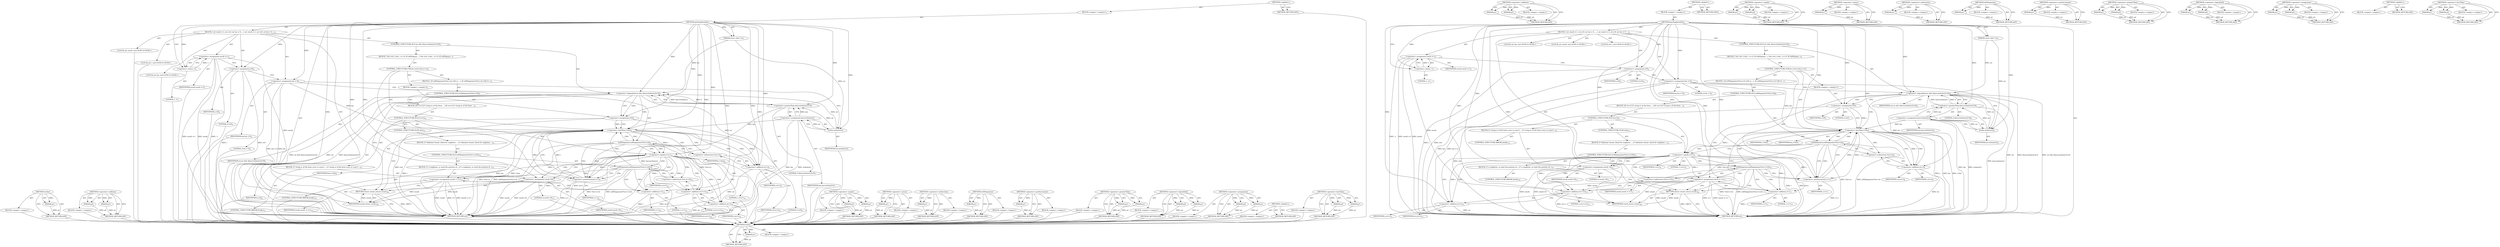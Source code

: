 digraph "&lt;operator&gt;.lessThan" {
vulnerable_118 [label=<(METHOD,strlen)>];
vulnerable_119 [label=<(PARAM,p1)>];
vulnerable_120 [label=<(BLOCK,&lt;empty&gt;,&lt;empty&gt;)>];
vulnerable_121 [label=<(METHOD_RETURN,ANY)>];
vulnerable_139 [label=<(METHOD,&lt;operator&gt;.addition)>];
vulnerable_140 [label=<(PARAM,p1)>];
vulnerable_141 [label=<(PARAM,p2)>];
vulnerable_142 [label=<(BLOCK,&lt;empty&gt;,&lt;empty&gt;)>];
vulnerable_143 [label=<(METHOD_RETURN,ANY)>];
vulnerable_6 [label=<(METHOD,&lt;global&gt;)<SUB>1</SUB>>];
vulnerable_7 [label=<(BLOCK,&lt;empty&gt;,&lt;empty&gt;)<SUB>1</SUB>>];
vulnerable_8 [label=<(METHOD,getSingletonPos)<SUB>1</SUB>>];
vulnerable_9 [label=<(PARAM,const char* str)<SUB>1</SUB>>];
vulnerable_10 [label=<(BLOCK,{
 	int result =-1;
 	int i=0;
 	int len = 0;
 ...,{
 	int result =-1;
 	int i=0;
 	int len = 0;
 ...)<SUB>2</SUB>>];
vulnerable_11 [label="<(LOCAL,int result: int)<SUB>3</SUB>>"];
vulnerable_12 [label=<(&lt;operator&gt;.assignment,result =-1)<SUB>3</SUB>>];
vulnerable_13 [label=<(IDENTIFIER,result,result =-1)<SUB>3</SUB>>];
vulnerable_14 [label=<(&lt;operator&gt;.minus,-1)<SUB>3</SUB>>];
vulnerable_15 [label=<(LITERAL,1,-1)<SUB>3</SUB>>];
vulnerable_16 [label="<(LOCAL,int i: int)<SUB>4</SUB>>"];
vulnerable_17 [label=<(&lt;operator&gt;.assignment,i=0)<SUB>4</SUB>>];
vulnerable_18 [label=<(IDENTIFIER,i,i=0)<SUB>4</SUB>>];
vulnerable_19 [label=<(LITERAL,0,i=0)<SUB>4</SUB>>];
vulnerable_20 [label="<(LOCAL,int len: int)<SUB>5</SUB>>"];
vulnerable_21 [label=<(&lt;operator&gt;.assignment,len = 0)<SUB>5</SUB>>];
vulnerable_22 [label=<(IDENTIFIER,len,len = 0)<SUB>5</SUB>>];
vulnerable_23 [label=<(LITERAL,0,len = 0)<SUB>5</SUB>>];
vulnerable_24 [label=<(CONTROL_STRUCTURE,IF,if (str &amp;&amp; ((len=strlen(str))&gt;0)))<SUB>6</SUB>>];
vulnerable_25 [label=<(&lt;operator&gt;.logicalAnd,str &amp;&amp; ((len=strlen(str))&gt;0))<SUB>6</SUB>>];
vulnerable_26 [label=<(IDENTIFIER,str,str &amp;&amp; ((len=strlen(str))&gt;0))<SUB>6</SUB>>];
vulnerable_27 [label=<(&lt;operator&gt;.greaterThan,(len=strlen(str))&gt;0)<SUB>6</SUB>>];
vulnerable_28 [label=<(&lt;operator&gt;.assignment,len=strlen(str))<SUB>6</SUB>>];
vulnerable_29 [label=<(IDENTIFIER,len,len=strlen(str))<SUB>6</SUB>>];
vulnerable_30 [label=<(strlen,strlen(str))<SUB>6</SUB>>];
vulnerable_31 [label=<(IDENTIFIER,str,strlen(str))<SUB>6</SUB>>];
vulnerable_32 [label=<(LITERAL,0,(len=strlen(str))&gt;0)<SUB>6</SUB>>];
vulnerable_33 [label=<(BLOCK,{
 		for( i=0; i&lt;len ; i++){
 			if( isIDSepara...,{
 		for( i=0; i&lt;len ; i++){
 			if( isIDSepara...)<SUB>6</SUB>>];
vulnerable_34 [label=<(CONTROL_STRUCTURE,FOR,for (i=0;i&lt;len;i++))<SUB>7</SUB>>];
vulnerable_35 [label=<(BLOCK,&lt;empty&gt;,&lt;empty&gt;)<SUB>7</SUB>>];
vulnerable_36 [label=<(&lt;operator&gt;.assignment,i=0)<SUB>7</SUB>>];
vulnerable_37 [label=<(IDENTIFIER,i,i=0)<SUB>7</SUB>>];
vulnerable_38 [label=<(LITERAL,0,i=0)<SUB>7</SUB>>];
vulnerable_39 [label=<(&lt;operator&gt;.lessThan,i&lt;len)<SUB>7</SUB>>];
vulnerable_40 [label=<(IDENTIFIER,i,i&lt;len)<SUB>7</SUB>>];
vulnerable_41 [label=<(IDENTIFIER,len,i&lt;len)<SUB>7</SUB>>];
vulnerable_42 [label=<(&lt;operator&gt;.postIncrement,i++)<SUB>7</SUB>>];
vulnerable_43 [label=<(IDENTIFIER,i,i++)<SUB>7</SUB>>];
vulnerable_44 [label=<(BLOCK,{
 			if( isIDSeparator(*(str+i)) ){
				if( i=...,{
 			if( isIDSeparator(*(str+i)) ){
				if( i=...)<SUB>7</SUB>>];
vulnerable_45 [label=<(CONTROL_STRUCTURE,IF,if (isIDSeparator(*(str+i))))<SUB>8</SUB>>];
vulnerable_46 [label=<(isIDSeparator,isIDSeparator(*(str+i)))<SUB>8</SUB>>];
vulnerable_47 [label=<(&lt;operator&gt;.indirection,*(str+i))<SUB>8</SUB>>];
vulnerable_48 [label=<(&lt;operator&gt;.addition,str+i)<SUB>8</SUB>>];
vulnerable_49 [label=<(IDENTIFIER,str,str+i)<SUB>8</SUB>>];
vulnerable_50 [label=<(IDENTIFIER,i,str+i)<SUB>8</SUB>>];
vulnerable_51 [label=<(BLOCK,{
				if( i==1){
					/* string is of the form ...,{
				if( i==1){
					/* string is of the form ...)<SUB>8</SUB>>];
vulnerable_52 [label=<(CONTROL_STRUCTURE,IF,if (i==1))<SUB>9</SUB>>];
vulnerable_53 [label=<(&lt;operator&gt;.equals,i==1)<SUB>9</SUB>>];
vulnerable_54 [label=<(IDENTIFIER,i,i==1)<SUB>9</SUB>>];
vulnerable_55 [label=<(LITERAL,1,i==1)<SUB>9</SUB>>];
vulnerable_56 [label=<(BLOCK,{
					/* string is of the form x-avy or a-prv1...,{
					/* string is of the form x-avy or a-prv1...)<SUB>9</SUB>>];
vulnerable_57 [label=<(&lt;operator&gt;.assignment,result =0)<SUB>11</SUB>>];
vulnerable_58 [label=<(IDENTIFIER,result,result =0)<SUB>11</SUB>>];
vulnerable_59 [label=<(LITERAL,0,result =0)<SUB>11</SUB>>];
vulnerable_60 [label=<(CONTROL_STRUCTURE,BREAK,break;)<SUB>12</SUB>>];
vulnerable_61 [label=<(CONTROL_STRUCTURE,ELSE,else)<SUB>13</SUB>>];
vulnerable_62 [label=<(BLOCK,{
					/* delimiter found; check for singleton ...,{
					/* delimiter found; check for singleton ...)<SUB>13</SUB>>];
vulnerable_63 [label=<(CONTROL_STRUCTURE,IF,if (isIDSeparator(*(str+i+2))))<SUB>15</SUB>>];
vulnerable_64 [label=<(isIDSeparator,isIDSeparator(*(str+i+2)))<SUB>15</SUB>>];
vulnerable_65 [label=<(&lt;operator&gt;.indirection,*(str+i+2))<SUB>15</SUB>>];
vulnerable_66 [label=<(&lt;operator&gt;.addition,str+i+2)<SUB>15</SUB>>];
vulnerable_67 [label=<(&lt;operator&gt;.addition,str+i)<SUB>15</SUB>>];
vulnerable_68 [label=<(IDENTIFIER,str,str+i)<SUB>15</SUB>>];
vulnerable_69 [label=<(IDENTIFIER,i,str+i)<SUB>15</SUB>>];
vulnerable_70 [label=<(LITERAL,2,str+i+2)<SUB>15</SUB>>];
vulnerable_71 [label=<(BLOCK,{
						/* a singleton; so send the position of...,{
						/* a singleton; so send the position of...)<SUB>15</SUB>>];
vulnerable_72 [label=<(&lt;operator&gt;.assignment,result = i+1)<SUB>17</SUB>>];
vulnerable_73 [label=<(IDENTIFIER,result,result = i+1)<SUB>17</SUB>>];
vulnerable_74 [label=<(&lt;operator&gt;.addition,i+1)<SUB>17</SUB>>];
vulnerable_75 [label=<(IDENTIFIER,i,i+1)<SUB>17</SUB>>];
vulnerable_76 [label=<(LITERAL,1,i+1)<SUB>17</SUB>>];
vulnerable_77 [label=<(CONTROL_STRUCTURE,BREAK,break;)<SUB>18</SUB>>];
vulnerable_78 [label=<(RETURN,return result;,return result;)<SUB>24</SUB>>];
vulnerable_79 [label=<(IDENTIFIER,result,return result;)<SUB>24</SUB>>];
vulnerable_80 [label=<(METHOD_RETURN,int)<SUB>1</SUB>>];
vulnerable_82 [label=<(METHOD_RETURN,ANY)<SUB>1</SUB>>];
vulnerable_144 [label=<(METHOD,&lt;operator&gt;.equals)>];
vulnerable_145 [label=<(PARAM,p1)>];
vulnerable_146 [label=<(PARAM,p2)>];
vulnerable_147 [label=<(BLOCK,&lt;empty&gt;,&lt;empty&gt;)>];
vulnerable_148 [label=<(METHOD_RETURN,ANY)>];
vulnerable_104 [label=<(METHOD,&lt;operator&gt;.minus)>];
vulnerable_105 [label=<(PARAM,p1)>];
vulnerable_106 [label=<(BLOCK,&lt;empty&gt;,&lt;empty&gt;)>];
vulnerable_107 [label=<(METHOD_RETURN,ANY)>];
vulnerable_135 [label=<(METHOD,&lt;operator&gt;.indirection)>];
vulnerable_136 [label=<(PARAM,p1)>];
vulnerable_137 [label=<(BLOCK,&lt;empty&gt;,&lt;empty&gt;)>];
vulnerable_138 [label=<(METHOD_RETURN,ANY)>];
vulnerable_131 [label=<(METHOD,isIDSeparator)>];
vulnerable_132 [label=<(PARAM,p1)>];
vulnerable_133 [label=<(BLOCK,&lt;empty&gt;,&lt;empty&gt;)>];
vulnerable_134 [label=<(METHOD_RETURN,ANY)>];
vulnerable_127 [label=<(METHOD,&lt;operator&gt;.postIncrement)>];
vulnerable_128 [label=<(PARAM,p1)>];
vulnerable_129 [label=<(BLOCK,&lt;empty&gt;,&lt;empty&gt;)>];
vulnerable_130 [label=<(METHOD_RETURN,ANY)>];
vulnerable_113 [label=<(METHOD,&lt;operator&gt;.greaterThan)>];
vulnerable_114 [label=<(PARAM,p1)>];
vulnerable_115 [label=<(PARAM,p2)>];
vulnerable_116 [label=<(BLOCK,&lt;empty&gt;,&lt;empty&gt;)>];
vulnerable_117 [label=<(METHOD_RETURN,ANY)>];
vulnerable_108 [label=<(METHOD,&lt;operator&gt;.logicalAnd)>];
vulnerable_109 [label=<(PARAM,p1)>];
vulnerable_110 [label=<(PARAM,p2)>];
vulnerable_111 [label=<(BLOCK,&lt;empty&gt;,&lt;empty&gt;)>];
vulnerable_112 [label=<(METHOD_RETURN,ANY)>];
vulnerable_99 [label=<(METHOD,&lt;operator&gt;.assignment)>];
vulnerable_100 [label=<(PARAM,p1)>];
vulnerable_101 [label=<(PARAM,p2)>];
vulnerable_102 [label=<(BLOCK,&lt;empty&gt;,&lt;empty&gt;)>];
vulnerable_103 [label=<(METHOD_RETURN,ANY)>];
vulnerable_93 [label=<(METHOD,&lt;global&gt;)<SUB>1</SUB>>];
vulnerable_94 [label=<(BLOCK,&lt;empty&gt;,&lt;empty&gt;)>];
vulnerable_95 [label=<(METHOD_RETURN,ANY)>];
vulnerable_122 [label=<(METHOD,&lt;operator&gt;.lessThan)>];
vulnerable_123 [label=<(PARAM,p1)>];
vulnerable_124 [label=<(PARAM,p2)>];
vulnerable_125 [label=<(BLOCK,&lt;empty&gt;,&lt;empty&gt;)>];
vulnerable_126 [label=<(METHOD_RETURN,ANY)>];
fixed_118 [label=<(METHOD,strlen)>];
fixed_119 [label=<(PARAM,p1)>];
fixed_120 [label=<(BLOCK,&lt;empty&gt;,&lt;empty&gt;)>];
fixed_121 [label=<(METHOD_RETURN,ANY)>];
fixed_139 [label=<(METHOD,&lt;operator&gt;.addition)>];
fixed_140 [label=<(PARAM,p1)>];
fixed_141 [label=<(PARAM,p2)>];
fixed_142 [label=<(BLOCK,&lt;empty&gt;,&lt;empty&gt;)>];
fixed_143 [label=<(METHOD_RETURN,ANY)>];
fixed_6 [label=<(METHOD,&lt;global&gt;)<SUB>1</SUB>>];
fixed_7 [label=<(BLOCK,&lt;empty&gt;,&lt;empty&gt;)<SUB>1</SUB>>];
fixed_8 [label=<(METHOD,getSingletonPos)<SUB>1</SUB>>];
fixed_9 [label=<(PARAM,const char* str)<SUB>1</SUB>>];
fixed_10 [label=<(BLOCK,{
 	int result =-1;
 	int i=0;
 	int len = 0;

...,{
 	int result =-1;
 	int i=0;
 	int len = 0;

...)<SUB>2</SUB>>];
fixed_11 [label="<(LOCAL,int result: int)<SUB>3</SUB>>"];
fixed_12 [label=<(&lt;operator&gt;.assignment,result =-1)<SUB>3</SUB>>];
fixed_13 [label=<(IDENTIFIER,result,result =-1)<SUB>3</SUB>>];
fixed_14 [label=<(&lt;operator&gt;.minus,-1)<SUB>3</SUB>>];
fixed_15 [label=<(LITERAL,1,-1)<SUB>3</SUB>>];
fixed_16 [label="<(LOCAL,int i: int)<SUB>4</SUB>>"];
fixed_17 [label=<(&lt;operator&gt;.assignment,i=0)<SUB>4</SUB>>];
fixed_18 [label=<(IDENTIFIER,i,i=0)<SUB>4</SUB>>];
fixed_19 [label=<(LITERAL,0,i=0)<SUB>4</SUB>>];
fixed_20 [label="<(LOCAL,int len: int)<SUB>5</SUB>>"];
fixed_21 [label=<(&lt;operator&gt;.assignment,len = 0)<SUB>5</SUB>>];
fixed_22 [label=<(IDENTIFIER,len,len = 0)<SUB>5</SUB>>];
fixed_23 [label=<(LITERAL,0,len = 0)<SUB>5</SUB>>];
fixed_24 [label=<(CONTROL_STRUCTURE,IF,if (str &amp;&amp; ((len=strlen(str))&gt;0)))<SUB>7</SUB>>];
fixed_25 [label=<(&lt;operator&gt;.logicalAnd,str &amp;&amp; ((len=strlen(str))&gt;0))<SUB>7</SUB>>];
fixed_26 [label=<(IDENTIFIER,str,str &amp;&amp; ((len=strlen(str))&gt;0))<SUB>7</SUB>>];
fixed_27 [label=<(&lt;operator&gt;.greaterThan,(len=strlen(str))&gt;0)<SUB>7</SUB>>];
fixed_28 [label=<(&lt;operator&gt;.assignment,len=strlen(str))<SUB>7</SUB>>];
fixed_29 [label=<(IDENTIFIER,len,len=strlen(str))<SUB>7</SUB>>];
fixed_30 [label=<(strlen,strlen(str))<SUB>7</SUB>>];
fixed_31 [label=<(IDENTIFIER,str,strlen(str))<SUB>7</SUB>>];
fixed_32 [label=<(LITERAL,0,(len=strlen(str))&gt;0)<SUB>7</SUB>>];
fixed_33 [label=<(BLOCK,{
 		for( i=0; i&lt;len ; i++){
 			if( isIDSepara...,{
 		for( i=0; i&lt;len ; i++){
 			if( isIDSepara...)<SUB>7</SUB>>];
fixed_34 [label=<(CONTROL_STRUCTURE,FOR,for (i=0;i&lt;len;i++))<SUB>8</SUB>>];
fixed_35 [label=<(BLOCK,&lt;empty&gt;,&lt;empty&gt;)<SUB>8</SUB>>];
fixed_36 [label=<(&lt;operator&gt;.assignment,i=0)<SUB>8</SUB>>];
fixed_37 [label=<(IDENTIFIER,i,i=0)<SUB>8</SUB>>];
fixed_38 [label=<(LITERAL,0,i=0)<SUB>8</SUB>>];
fixed_39 [label=<(&lt;operator&gt;.lessThan,i&lt;len)<SUB>8</SUB>>];
fixed_40 [label=<(IDENTIFIER,i,i&lt;len)<SUB>8</SUB>>];
fixed_41 [label=<(IDENTIFIER,len,i&lt;len)<SUB>8</SUB>>];
fixed_42 [label=<(&lt;operator&gt;.postIncrement,i++)<SUB>8</SUB>>];
fixed_43 [label=<(IDENTIFIER,i,i++)<SUB>8</SUB>>];
fixed_44 [label=<(BLOCK,{
 			if( isIDSeparator(*(str+i)) ){
				if( i=...,{
 			if( isIDSeparator(*(str+i)) ){
				if( i=...)<SUB>8</SUB>>];
fixed_45 [label=<(CONTROL_STRUCTURE,IF,if (isIDSeparator(*(str+i))))<SUB>9</SUB>>];
fixed_46 [label=<(isIDSeparator,isIDSeparator(*(str+i)))<SUB>9</SUB>>];
fixed_47 [label=<(&lt;operator&gt;.indirection,*(str+i))<SUB>9</SUB>>];
fixed_48 [label=<(&lt;operator&gt;.addition,str+i)<SUB>9</SUB>>];
fixed_49 [label=<(IDENTIFIER,str,str+i)<SUB>9</SUB>>];
fixed_50 [label=<(IDENTIFIER,i,str+i)<SUB>9</SUB>>];
fixed_51 [label=<(BLOCK,{
				if( i==1){
					/* string is of the form ...,{
				if( i==1){
					/* string is of the form ...)<SUB>9</SUB>>];
fixed_52 [label=<(CONTROL_STRUCTURE,IF,if (i==1))<SUB>10</SUB>>];
fixed_53 [label=<(&lt;operator&gt;.equals,i==1)<SUB>10</SUB>>];
fixed_54 [label=<(IDENTIFIER,i,i==1)<SUB>10</SUB>>];
fixed_55 [label=<(LITERAL,1,i==1)<SUB>10</SUB>>];
fixed_56 [label=<(BLOCK,{
					/* string is of the form x-avy or a-prv1...,{
					/* string is of the form x-avy or a-prv1...)<SUB>10</SUB>>];
fixed_57 [label=<(&lt;operator&gt;.assignment,result =0)<SUB>12</SUB>>];
fixed_58 [label=<(IDENTIFIER,result,result =0)<SUB>12</SUB>>];
fixed_59 [label=<(LITERAL,0,result =0)<SUB>12</SUB>>];
fixed_60 [label=<(CONTROL_STRUCTURE,BREAK,break;)<SUB>13</SUB>>];
fixed_61 [label=<(CONTROL_STRUCTURE,ELSE,else)<SUB>14</SUB>>];
fixed_62 [label=<(BLOCK,{
					/* delimiter found; check for singleton ...,{
					/* delimiter found; check for singleton ...)<SUB>14</SUB>>];
fixed_63 [label=<(CONTROL_STRUCTURE,IF,if (isIDSeparator(*(str+i+2))))<SUB>16</SUB>>];
fixed_64 [label=<(isIDSeparator,isIDSeparator(*(str+i+2)))<SUB>16</SUB>>];
fixed_65 [label=<(&lt;operator&gt;.indirection,*(str+i+2))<SUB>16</SUB>>];
fixed_66 [label=<(&lt;operator&gt;.addition,str+i+2)<SUB>16</SUB>>];
fixed_67 [label=<(&lt;operator&gt;.addition,str+i)<SUB>16</SUB>>];
fixed_68 [label=<(IDENTIFIER,str,str+i)<SUB>16</SUB>>];
fixed_69 [label=<(IDENTIFIER,i,str+i)<SUB>16</SUB>>];
fixed_70 [label=<(LITERAL,2,str+i+2)<SUB>16</SUB>>];
fixed_71 [label=<(BLOCK,{
						/* a singleton; so send the position of...,{
						/* a singleton; so send the position of...)<SUB>16</SUB>>];
fixed_72 [label=<(&lt;operator&gt;.assignment,result = i+1)<SUB>18</SUB>>];
fixed_73 [label=<(IDENTIFIER,result,result = i+1)<SUB>18</SUB>>];
fixed_74 [label=<(&lt;operator&gt;.addition,i+1)<SUB>18</SUB>>];
fixed_75 [label=<(IDENTIFIER,i,i+1)<SUB>18</SUB>>];
fixed_76 [label=<(LITERAL,1,i+1)<SUB>18</SUB>>];
fixed_77 [label=<(CONTROL_STRUCTURE,BREAK,break;)<SUB>19</SUB>>];
fixed_78 [label=<(RETURN,return result;,return result;)<SUB>26</SUB>>];
fixed_79 [label=<(IDENTIFIER,result,return result;)<SUB>26</SUB>>];
fixed_80 [label=<(METHOD_RETURN,int)<SUB>1</SUB>>];
fixed_82 [label=<(METHOD_RETURN,ANY)<SUB>1</SUB>>];
fixed_144 [label=<(METHOD,&lt;operator&gt;.equals)>];
fixed_145 [label=<(PARAM,p1)>];
fixed_146 [label=<(PARAM,p2)>];
fixed_147 [label=<(BLOCK,&lt;empty&gt;,&lt;empty&gt;)>];
fixed_148 [label=<(METHOD_RETURN,ANY)>];
fixed_104 [label=<(METHOD,&lt;operator&gt;.minus)>];
fixed_105 [label=<(PARAM,p1)>];
fixed_106 [label=<(BLOCK,&lt;empty&gt;,&lt;empty&gt;)>];
fixed_107 [label=<(METHOD_RETURN,ANY)>];
fixed_135 [label=<(METHOD,&lt;operator&gt;.indirection)>];
fixed_136 [label=<(PARAM,p1)>];
fixed_137 [label=<(BLOCK,&lt;empty&gt;,&lt;empty&gt;)>];
fixed_138 [label=<(METHOD_RETURN,ANY)>];
fixed_131 [label=<(METHOD,isIDSeparator)>];
fixed_132 [label=<(PARAM,p1)>];
fixed_133 [label=<(BLOCK,&lt;empty&gt;,&lt;empty&gt;)>];
fixed_134 [label=<(METHOD_RETURN,ANY)>];
fixed_127 [label=<(METHOD,&lt;operator&gt;.postIncrement)>];
fixed_128 [label=<(PARAM,p1)>];
fixed_129 [label=<(BLOCK,&lt;empty&gt;,&lt;empty&gt;)>];
fixed_130 [label=<(METHOD_RETURN,ANY)>];
fixed_113 [label=<(METHOD,&lt;operator&gt;.greaterThan)>];
fixed_114 [label=<(PARAM,p1)>];
fixed_115 [label=<(PARAM,p2)>];
fixed_116 [label=<(BLOCK,&lt;empty&gt;,&lt;empty&gt;)>];
fixed_117 [label=<(METHOD_RETURN,ANY)>];
fixed_108 [label=<(METHOD,&lt;operator&gt;.logicalAnd)>];
fixed_109 [label=<(PARAM,p1)>];
fixed_110 [label=<(PARAM,p2)>];
fixed_111 [label=<(BLOCK,&lt;empty&gt;,&lt;empty&gt;)>];
fixed_112 [label=<(METHOD_RETURN,ANY)>];
fixed_99 [label=<(METHOD,&lt;operator&gt;.assignment)>];
fixed_100 [label=<(PARAM,p1)>];
fixed_101 [label=<(PARAM,p2)>];
fixed_102 [label=<(BLOCK,&lt;empty&gt;,&lt;empty&gt;)>];
fixed_103 [label=<(METHOD_RETURN,ANY)>];
fixed_93 [label=<(METHOD,&lt;global&gt;)<SUB>1</SUB>>];
fixed_94 [label=<(BLOCK,&lt;empty&gt;,&lt;empty&gt;)>];
fixed_95 [label=<(METHOD_RETURN,ANY)>];
fixed_122 [label=<(METHOD,&lt;operator&gt;.lessThan)>];
fixed_123 [label=<(PARAM,p1)>];
fixed_124 [label=<(PARAM,p2)>];
fixed_125 [label=<(BLOCK,&lt;empty&gt;,&lt;empty&gt;)>];
fixed_126 [label=<(METHOD_RETURN,ANY)>];
vulnerable_118 -> vulnerable_119  [key=0, label="AST: "];
vulnerable_118 -> vulnerable_119  [key=1, label="DDG: "];
vulnerable_118 -> vulnerable_120  [key=0, label="AST: "];
vulnerable_118 -> vulnerable_121  [key=0, label="AST: "];
vulnerable_118 -> vulnerable_121  [key=1, label="CFG: "];
vulnerable_119 -> vulnerable_121  [key=0, label="DDG: p1"];
vulnerable_139 -> vulnerable_140  [key=0, label="AST: "];
vulnerable_139 -> vulnerable_140  [key=1, label="DDG: "];
vulnerable_139 -> vulnerable_142  [key=0, label="AST: "];
vulnerable_139 -> vulnerable_141  [key=0, label="AST: "];
vulnerable_139 -> vulnerable_141  [key=1, label="DDG: "];
vulnerable_139 -> vulnerable_143  [key=0, label="AST: "];
vulnerable_139 -> vulnerable_143  [key=1, label="CFG: "];
vulnerable_140 -> vulnerable_143  [key=0, label="DDG: p1"];
vulnerable_141 -> vulnerable_143  [key=0, label="DDG: p2"];
vulnerable_6 -> vulnerable_7  [key=0, label="AST: "];
vulnerable_6 -> vulnerable_82  [key=0, label="AST: "];
vulnerable_6 -> vulnerable_82  [key=1, label="CFG: "];
vulnerable_7 -> vulnerable_8  [key=0, label="AST: "];
vulnerable_8 -> vulnerable_9  [key=0, label="AST: "];
vulnerable_8 -> vulnerable_9  [key=1, label="DDG: "];
vulnerable_8 -> vulnerable_10  [key=0, label="AST: "];
vulnerable_8 -> vulnerable_80  [key=0, label="AST: "];
vulnerable_8 -> vulnerable_14  [key=0, label="CFG: "];
vulnerable_8 -> vulnerable_14  [key=1, label="DDG: "];
vulnerable_8 -> vulnerable_17  [key=0, label="DDG: "];
vulnerable_8 -> vulnerable_21  [key=0, label="DDG: "];
vulnerable_8 -> vulnerable_79  [key=0, label="DDG: "];
vulnerable_8 -> vulnerable_25  [key=0, label="DDG: "];
vulnerable_8 -> vulnerable_27  [key=0, label="DDG: "];
vulnerable_8 -> vulnerable_36  [key=0, label="DDG: "];
vulnerable_8 -> vulnerable_39  [key=0, label="DDG: "];
vulnerable_8 -> vulnerable_42  [key=0, label="DDG: "];
vulnerable_8 -> vulnerable_30  [key=0, label="DDG: "];
vulnerable_8 -> vulnerable_48  [key=0, label="DDG: "];
vulnerable_8 -> vulnerable_53  [key=0, label="DDG: "];
vulnerable_8 -> vulnerable_57  [key=0, label="DDG: "];
vulnerable_8 -> vulnerable_72  [key=0, label="DDG: "];
vulnerable_8 -> vulnerable_66  [key=0, label="DDG: "];
vulnerable_8 -> vulnerable_74  [key=0, label="DDG: "];
vulnerable_8 -> vulnerable_67  [key=0, label="DDG: "];
vulnerable_9 -> vulnerable_25  [key=0, label="DDG: str"];
vulnerable_9 -> vulnerable_30  [key=0, label="DDG: str"];
vulnerable_10 -> vulnerable_11  [key=0, label="AST: "];
vulnerable_10 -> vulnerable_12  [key=0, label="AST: "];
vulnerable_10 -> vulnerable_16  [key=0, label="AST: "];
vulnerable_10 -> vulnerable_17  [key=0, label="AST: "];
vulnerable_10 -> vulnerable_20  [key=0, label="AST: "];
vulnerable_10 -> vulnerable_21  [key=0, label="AST: "];
vulnerable_10 -> vulnerable_24  [key=0, label="AST: "];
vulnerable_10 -> vulnerable_78  [key=0, label="AST: "];
vulnerable_12 -> vulnerable_13  [key=0, label="AST: "];
vulnerable_12 -> vulnerable_14  [key=0, label="AST: "];
vulnerable_12 -> vulnerable_17  [key=0, label="CFG: "];
vulnerable_12 -> vulnerable_80  [key=0, label="DDG: result"];
vulnerable_12 -> vulnerable_80  [key=1, label="DDG: -1"];
vulnerable_12 -> vulnerable_80  [key=2, label="DDG: result =-1"];
vulnerable_12 -> vulnerable_79  [key=0, label="DDG: result"];
vulnerable_14 -> vulnerable_15  [key=0, label="AST: "];
vulnerable_14 -> vulnerable_12  [key=0, label="CFG: "];
vulnerable_14 -> vulnerable_12  [key=1, label="DDG: 1"];
vulnerable_17 -> vulnerable_18  [key=0, label="AST: "];
vulnerable_17 -> vulnerable_19  [key=0, label="AST: "];
vulnerable_17 -> vulnerable_21  [key=0, label="CFG: "];
vulnerable_17 -> vulnerable_80  [key=0, label="DDG: i"];
vulnerable_17 -> vulnerable_80  [key=1, label="DDG: i=0"];
vulnerable_21 -> vulnerable_22  [key=0, label="AST: "];
vulnerable_21 -> vulnerable_23  [key=0, label="AST: "];
vulnerable_21 -> vulnerable_25  [key=0, label="CFG: "];
vulnerable_21 -> vulnerable_30  [key=0, label="CFG: "];
vulnerable_21 -> vulnerable_80  [key=0, label="DDG: len"];
vulnerable_21 -> vulnerable_80  [key=1, label="DDG: len = 0"];
vulnerable_21 -> vulnerable_39  [key=0, label="DDG: len"];
vulnerable_24 -> vulnerable_25  [key=0, label="AST: "];
vulnerable_24 -> vulnerable_33  [key=0, label="AST: "];
vulnerable_25 -> vulnerable_26  [key=0, label="AST: "];
vulnerable_25 -> vulnerable_27  [key=0, label="AST: "];
vulnerable_25 -> vulnerable_36  [key=0, label="CFG: "];
vulnerable_25 -> vulnerable_36  [key=1, label="CDG: "];
vulnerable_25 -> vulnerable_78  [key=0, label="CFG: "];
vulnerable_25 -> vulnerable_80  [key=0, label="DDG: str"];
vulnerable_25 -> vulnerable_80  [key=1, label="DDG: (len=strlen(str))&gt;0"];
vulnerable_25 -> vulnerable_80  [key=2, label="DDG: str &amp;&amp; ((len=strlen(str))&gt;0)"];
vulnerable_25 -> vulnerable_48  [key=0, label="DDG: str"];
vulnerable_25 -> vulnerable_39  [key=0, label="CDG: "];
vulnerable_27 -> vulnerable_28  [key=0, label="AST: "];
vulnerable_27 -> vulnerable_32  [key=0, label="AST: "];
vulnerable_27 -> vulnerable_25  [key=0, label="CFG: "];
vulnerable_27 -> vulnerable_25  [key=1, label="DDG: len=strlen(str)"];
vulnerable_27 -> vulnerable_25  [key=2, label="DDG: 0"];
vulnerable_27 -> vulnerable_80  [key=0, label="DDG: len=strlen(str)"];
vulnerable_28 -> vulnerable_29  [key=0, label="AST: "];
vulnerable_28 -> vulnerable_30  [key=0, label="AST: "];
vulnerable_28 -> vulnerable_27  [key=0, label="CFG: "];
vulnerable_28 -> vulnerable_27  [key=1, label="DDG: len"];
vulnerable_28 -> vulnerable_80  [key=0, label="DDG: len"];
vulnerable_28 -> vulnerable_80  [key=1, label="DDG: strlen(str)"];
vulnerable_28 -> vulnerable_39  [key=0, label="DDG: len"];
vulnerable_30 -> vulnerable_31  [key=0, label="AST: "];
vulnerable_30 -> vulnerable_28  [key=0, label="CFG: "];
vulnerable_30 -> vulnerable_28  [key=1, label="DDG: str"];
vulnerable_30 -> vulnerable_25  [key=0, label="DDG: str"];
vulnerable_30 -> vulnerable_27  [key=0, label="DDG: str"];
vulnerable_33 -> vulnerable_34  [key=0, label="AST: "];
vulnerable_34 -> vulnerable_35  [key=0, label="AST: "];
vulnerable_34 -> vulnerable_39  [key=0, label="AST: "];
vulnerable_34 -> vulnerable_42  [key=0, label="AST: "];
vulnerable_34 -> vulnerable_44  [key=0, label="AST: "];
vulnerable_35 -> vulnerable_36  [key=0, label="AST: "];
vulnerable_36 -> vulnerable_37  [key=0, label="AST: "];
vulnerable_36 -> vulnerable_38  [key=0, label="AST: "];
vulnerable_36 -> vulnerable_39  [key=0, label="CFG: "];
vulnerable_36 -> vulnerable_39  [key=1, label="DDG: i"];
vulnerable_36 -> vulnerable_80  [key=0, label="DDG: i=0"];
vulnerable_39 -> vulnerable_40  [key=0, label="AST: "];
vulnerable_39 -> vulnerable_41  [key=0, label="AST: "];
vulnerable_39 -> vulnerable_48  [key=0, label="CFG: "];
vulnerable_39 -> vulnerable_48  [key=1, label="DDG: i"];
vulnerable_39 -> vulnerable_48  [key=2, label="CDG: "];
vulnerable_39 -> vulnerable_78  [key=0, label="CFG: "];
vulnerable_39 -> vulnerable_80  [key=0, label="DDG: i"];
vulnerable_39 -> vulnerable_80  [key=1, label="DDG: len"];
vulnerable_39 -> vulnerable_80  [key=2, label="DDG: i&lt;len"];
vulnerable_39 -> vulnerable_42  [key=0, label="DDG: i"];
vulnerable_39 -> vulnerable_53  [key=0, label="DDG: i"];
vulnerable_39 -> vulnerable_47  [key=0, label="CDG: "];
vulnerable_39 -> vulnerable_46  [key=0, label="CDG: "];
vulnerable_42 -> vulnerable_43  [key=0, label="AST: "];
vulnerable_42 -> vulnerable_39  [key=0, label="CFG: "];
vulnerable_42 -> vulnerable_39  [key=1, label="DDG: i"];
vulnerable_42 -> vulnerable_80  [key=0, label="DDG: i++"];
vulnerable_44 -> vulnerable_45  [key=0, label="AST: "];
vulnerable_45 -> vulnerable_46  [key=0, label="AST: "];
vulnerable_45 -> vulnerable_51  [key=0, label="AST: "];
vulnerable_46 -> vulnerable_47  [key=0, label="AST: "];
vulnerable_46 -> vulnerable_53  [key=0, label="CFG: "];
vulnerable_46 -> vulnerable_53  [key=1, label="CDG: "];
vulnerable_46 -> vulnerable_42  [key=0, label="CFG: "];
vulnerable_46 -> vulnerable_42  [key=1, label="CDG: "];
vulnerable_46 -> vulnerable_80  [key=0, label="DDG: *(str+i)"];
vulnerable_46 -> vulnerable_80  [key=1, label="DDG: isIDSeparator(*(str+i))"];
vulnerable_46 -> vulnerable_66  [key=0, label="DDG: *(str+i)"];
vulnerable_46 -> vulnerable_39  [key=0, label="CDG: "];
vulnerable_47 -> vulnerable_48  [key=0, label="AST: "];
vulnerable_47 -> vulnerable_46  [key=0, label="CFG: "];
vulnerable_48 -> vulnerable_49  [key=0, label="AST: "];
vulnerable_48 -> vulnerable_50  [key=0, label="AST: "];
vulnerable_48 -> vulnerable_47  [key=0, label="CFG: "];
vulnerable_48 -> vulnerable_80  [key=0, label="DDG: str"];
vulnerable_51 -> vulnerable_52  [key=0, label="AST: "];
vulnerable_52 -> vulnerable_53  [key=0, label="AST: "];
vulnerable_52 -> vulnerable_56  [key=0, label="AST: "];
vulnerable_52 -> vulnerable_61  [key=0, label="AST: "];
vulnerable_53 -> vulnerable_54  [key=0, label="AST: "];
vulnerable_53 -> vulnerable_55  [key=0, label="AST: "];
vulnerable_53 -> vulnerable_57  [key=0, label="CFG: "];
vulnerable_53 -> vulnerable_57  [key=1, label="CDG: "];
vulnerable_53 -> vulnerable_67  [key=0, label="CFG: "];
vulnerable_53 -> vulnerable_67  [key=1, label="DDG: i"];
vulnerable_53 -> vulnerable_67  [key=2, label="CDG: "];
vulnerable_53 -> vulnerable_80  [key=0, label="DDG: i"];
vulnerable_53 -> vulnerable_80  [key=1, label="DDG: i==1"];
vulnerable_53 -> vulnerable_42  [key=0, label="DDG: i"];
vulnerable_53 -> vulnerable_72  [key=0, label="DDG: i"];
vulnerable_53 -> vulnerable_66  [key=0, label="DDG: i"];
vulnerable_53 -> vulnerable_66  [key=1, label="CDG: "];
vulnerable_53 -> vulnerable_74  [key=0, label="DDG: i"];
vulnerable_53 -> vulnerable_64  [key=0, label="CDG: "];
vulnerable_53 -> vulnerable_65  [key=0, label="CDG: "];
vulnerable_56 -> vulnerable_57  [key=0, label="AST: "];
vulnerable_56 -> vulnerable_60  [key=0, label="AST: "];
vulnerable_57 -> vulnerable_58  [key=0, label="AST: "];
vulnerable_57 -> vulnerable_59  [key=0, label="AST: "];
vulnerable_57 -> vulnerable_78  [key=0, label="CFG: "];
vulnerable_57 -> vulnerable_80  [key=0, label="DDG: result"];
vulnerable_57 -> vulnerable_80  [key=1, label="DDG: result =0"];
vulnerable_57 -> vulnerable_79  [key=0, label="DDG: result"];
vulnerable_61 -> vulnerable_62  [key=0, label="AST: "];
vulnerable_62 -> vulnerable_63  [key=0, label="AST: "];
vulnerable_63 -> vulnerable_64  [key=0, label="AST: "];
vulnerable_63 -> vulnerable_71  [key=0, label="AST: "];
vulnerable_64 -> vulnerable_65  [key=0, label="AST: "];
vulnerable_64 -> vulnerable_74  [key=0, label="CFG: "];
vulnerable_64 -> vulnerable_74  [key=1, label="CDG: "];
vulnerable_64 -> vulnerable_42  [key=0, label="CFG: "];
vulnerable_64 -> vulnerable_42  [key=1, label="CDG: "];
vulnerable_64 -> vulnerable_80  [key=0, label="DDG: *(str+i+2)"];
vulnerable_64 -> vulnerable_80  [key=1, label="DDG: isIDSeparator(*(str+i+2))"];
vulnerable_64 -> vulnerable_72  [key=0, label="CDG: "];
vulnerable_64 -> vulnerable_39  [key=0, label="CDG: "];
vulnerable_65 -> vulnerable_66  [key=0, label="AST: "];
vulnerable_65 -> vulnerable_64  [key=0, label="CFG: "];
vulnerable_66 -> vulnerable_67  [key=0, label="AST: "];
vulnerable_66 -> vulnerable_70  [key=0, label="AST: "];
vulnerable_66 -> vulnerable_65  [key=0, label="CFG: "];
vulnerable_66 -> vulnerable_80  [key=0, label="DDG: str+i"];
vulnerable_67 -> vulnerable_68  [key=0, label="AST: "];
vulnerable_67 -> vulnerable_69  [key=0, label="AST: "];
vulnerable_67 -> vulnerable_66  [key=0, label="CFG: "];
vulnerable_67 -> vulnerable_80  [key=0, label="DDG: str"];
vulnerable_71 -> vulnerable_72  [key=0, label="AST: "];
vulnerable_71 -> vulnerable_77  [key=0, label="AST: "];
vulnerable_72 -> vulnerable_73  [key=0, label="AST: "];
vulnerable_72 -> vulnerable_74  [key=0, label="AST: "];
vulnerable_72 -> vulnerable_78  [key=0, label="CFG: "];
vulnerable_72 -> vulnerable_80  [key=0, label="DDG: result"];
vulnerable_72 -> vulnerable_80  [key=1, label="DDG: i+1"];
vulnerable_72 -> vulnerable_80  [key=2, label="DDG: result = i+1"];
vulnerable_72 -> vulnerable_79  [key=0, label="DDG: result"];
vulnerable_74 -> vulnerable_75  [key=0, label="AST: "];
vulnerable_74 -> vulnerable_76  [key=0, label="AST: "];
vulnerable_74 -> vulnerable_72  [key=0, label="CFG: "];
vulnerable_74 -> vulnerable_80  [key=0, label="DDG: i"];
vulnerable_78 -> vulnerable_79  [key=0, label="AST: "];
vulnerable_78 -> vulnerable_80  [key=0, label="CFG: "];
vulnerable_78 -> vulnerable_80  [key=1, label="DDG: &lt;RET&gt;"];
vulnerable_79 -> vulnerable_78  [key=0, label="DDG: result"];
vulnerable_144 -> vulnerable_145  [key=0, label="AST: "];
vulnerable_144 -> vulnerable_145  [key=1, label="DDG: "];
vulnerable_144 -> vulnerable_147  [key=0, label="AST: "];
vulnerable_144 -> vulnerable_146  [key=0, label="AST: "];
vulnerable_144 -> vulnerable_146  [key=1, label="DDG: "];
vulnerable_144 -> vulnerable_148  [key=0, label="AST: "];
vulnerable_144 -> vulnerable_148  [key=1, label="CFG: "];
vulnerable_145 -> vulnerable_148  [key=0, label="DDG: p1"];
vulnerable_146 -> vulnerable_148  [key=0, label="DDG: p2"];
vulnerable_104 -> vulnerable_105  [key=0, label="AST: "];
vulnerable_104 -> vulnerable_105  [key=1, label="DDG: "];
vulnerable_104 -> vulnerable_106  [key=0, label="AST: "];
vulnerable_104 -> vulnerable_107  [key=0, label="AST: "];
vulnerable_104 -> vulnerable_107  [key=1, label="CFG: "];
vulnerable_105 -> vulnerable_107  [key=0, label="DDG: p1"];
vulnerable_135 -> vulnerable_136  [key=0, label="AST: "];
vulnerable_135 -> vulnerable_136  [key=1, label="DDG: "];
vulnerable_135 -> vulnerable_137  [key=0, label="AST: "];
vulnerable_135 -> vulnerable_138  [key=0, label="AST: "];
vulnerable_135 -> vulnerable_138  [key=1, label="CFG: "];
vulnerable_136 -> vulnerable_138  [key=0, label="DDG: p1"];
vulnerable_131 -> vulnerable_132  [key=0, label="AST: "];
vulnerable_131 -> vulnerable_132  [key=1, label="DDG: "];
vulnerable_131 -> vulnerable_133  [key=0, label="AST: "];
vulnerable_131 -> vulnerable_134  [key=0, label="AST: "];
vulnerable_131 -> vulnerable_134  [key=1, label="CFG: "];
vulnerable_132 -> vulnerable_134  [key=0, label="DDG: p1"];
vulnerable_127 -> vulnerable_128  [key=0, label="AST: "];
vulnerable_127 -> vulnerable_128  [key=1, label="DDG: "];
vulnerable_127 -> vulnerable_129  [key=0, label="AST: "];
vulnerable_127 -> vulnerable_130  [key=0, label="AST: "];
vulnerable_127 -> vulnerable_130  [key=1, label="CFG: "];
vulnerable_128 -> vulnerable_130  [key=0, label="DDG: p1"];
vulnerable_113 -> vulnerable_114  [key=0, label="AST: "];
vulnerable_113 -> vulnerable_114  [key=1, label="DDG: "];
vulnerable_113 -> vulnerable_116  [key=0, label="AST: "];
vulnerable_113 -> vulnerable_115  [key=0, label="AST: "];
vulnerable_113 -> vulnerable_115  [key=1, label="DDG: "];
vulnerable_113 -> vulnerable_117  [key=0, label="AST: "];
vulnerable_113 -> vulnerable_117  [key=1, label="CFG: "];
vulnerable_114 -> vulnerable_117  [key=0, label="DDG: p1"];
vulnerable_115 -> vulnerable_117  [key=0, label="DDG: p2"];
vulnerable_108 -> vulnerable_109  [key=0, label="AST: "];
vulnerable_108 -> vulnerable_109  [key=1, label="DDG: "];
vulnerable_108 -> vulnerable_111  [key=0, label="AST: "];
vulnerable_108 -> vulnerable_110  [key=0, label="AST: "];
vulnerable_108 -> vulnerable_110  [key=1, label="DDG: "];
vulnerable_108 -> vulnerable_112  [key=0, label="AST: "];
vulnerable_108 -> vulnerable_112  [key=1, label="CFG: "];
vulnerable_109 -> vulnerable_112  [key=0, label="DDG: p1"];
vulnerable_110 -> vulnerable_112  [key=0, label="DDG: p2"];
vulnerable_99 -> vulnerable_100  [key=0, label="AST: "];
vulnerable_99 -> vulnerable_100  [key=1, label="DDG: "];
vulnerable_99 -> vulnerable_102  [key=0, label="AST: "];
vulnerable_99 -> vulnerable_101  [key=0, label="AST: "];
vulnerable_99 -> vulnerable_101  [key=1, label="DDG: "];
vulnerable_99 -> vulnerable_103  [key=0, label="AST: "];
vulnerable_99 -> vulnerable_103  [key=1, label="CFG: "];
vulnerable_100 -> vulnerable_103  [key=0, label="DDG: p1"];
vulnerable_101 -> vulnerable_103  [key=0, label="DDG: p2"];
vulnerable_93 -> vulnerable_94  [key=0, label="AST: "];
vulnerable_93 -> vulnerable_95  [key=0, label="AST: "];
vulnerable_93 -> vulnerable_95  [key=1, label="CFG: "];
vulnerable_122 -> vulnerable_123  [key=0, label="AST: "];
vulnerable_122 -> vulnerable_123  [key=1, label="DDG: "];
vulnerable_122 -> vulnerable_125  [key=0, label="AST: "];
vulnerable_122 -> vulnerable_124  [key=0, label="AST: "];
vulnerable_122 -> vulnerable_124  [key=1, label="DDG: "];
vulnerable_122 -> vulnerable_126  [key=0, label="AST: "];
vulnerable_122 -> vulnerable_126  [key=1, label="CFG: "];
vulnerable_123 -> vulnerable_126  [key=0, label="DDG: p1"];
vulnerable_124 -> vulnerable_126  [key=0, label="DDG: p2"];
fixed_118 -> fixed_119  [key=0, label="AST: "];
fixed_118 -> fixed_119  [key=1, label="DDG: "];
fixed_118 -> fixed_120  [key=0, label="AST: "];
fixed_118 -> fixed_121  [key=0, label="AST: "];
fixed_118 -> fixed_121  [key=1, label="CFG: "];
fixed_119 -> fixed_121  [key=0, label="DDG: p1"];
fixed_120 -> vulnerable_118  [key=0];
fixed_121 -> vulnerable_118  [key=0];
fixed_139 -> fixed_140  [key=0, label="AST: "];
fixed_139 -> fixed_140  [key=1, label="DDG: "];
fixed_139 -> fixed_142  [key=0, label="AST: "];
fixed_139 -> fixed_141  [key=0, label="AST: "];
fixed_139 -> fixed_141  [key=1, label="DDG: "];
fixed_139 -> fixed_143  [key=0, label="AST: "];
fixed_139 -> fixed_143  [key=1, label="CFG: "];
fixed_140 -> fixed_143  [key=0, label="DDG: p1"];
fixed_141 -> fixed_143  [key=0, label="DDG: p2"];
fixed_142 -> vulnerable_118  [key=0];
fixed_143 -> vulnerable_118  [key=0];
fixed_6 -> fixed_7  [key=0, label="AST: "];
fixed_6 -> fixed_82  [key=0, label="AST: "];
fixed_6 -> fixed_82  [key=1, label="CFG: "];
fixed_7 -> fixed_8  [key=0, label="AST: "];
fixed_8 -> fixed_9  [key=0, label="AST: "];
fixed_8 -> fixed_9  [key=1, label="DDG: "];
fixed_8 -> fixed_10  [key=0, label="AST: "];
fixed_8 -> fixed_80  [key=0, label="AST: "];
fixed_8 -> fixed_14  [key=0, label="CFG: "];
fixed_8 -> fixed_14  [key=1, label="DDG: "];
fixed_8 -> fixed_17  [key=0, label="DDG: "];
fixed_8 -> fixed_21  [key=0, label="DDG: "];
fixed_8 -> fixed_79  [key=0, label="DDG: "];
fixed_8 -> fixed_25  [key=0, label="DDG: "];
fixed_8 -> fixed_27  [key=0, label="DDG: "];
fixed_8 -> fixed_36  [key=0, label="DDG: "];
fixed_8 -> fixed_39  [key=0, label="DDG: "];
fixed_8 -> fixed_42  [key=0, label="DDG: "];
fixed_8 -> fixed_30  [key=0, label="DDG: "];
fixed_8 -> fixed_48  [key=0, label="DDG: "];
fixed_8 -> fixed_53  [key=0, label="DDG: "];
fixed_8 -> fixed_57  [key=0, label="DDG: "];
fixed_8 -> fixed_72  [key=0, label="DDG: "];
fixed_8 -> fixed_66  [key=0, label="DDG: "];
fixed_8 -> fixed_74  [key=0, label="DDG: "];
fixed_8 -> fixed_67  [key=0, label="DDG: "];
fixed_9 -> fixed_25  [key=0, label="DDG: str"];
fixed_9 -> fixed_30  [key=0, label="DDG: str"];
fixed_10 -> fixed_11  [key=0, label="AST: "];
fixed_10 -> fixed_12  [key=0, label="AST: "];
fixed_10 -> fixed_16  [key=0, label="AST: "];
fixed_10 -> fixed_17  [key=0, label="AST: "];
fixed_10 -> fixed_20  [key=0, label="AST: "];
fixed_10 -> fixed_21  [key=0, label="AST: "];
fixed_10 -> fixed_24  [key=0, label="AST: "];
fixed_10 -> fixed_78  [key=0, label="AST: "];
fixed_11 -> vulnerable_118  [key=0];
fixed_12 -> fixed_13  [key=0, label="AST: "];
fixed_12 -> fixed_14  [key=0, label="AST: "];
fixed_12 -> fixed_17  [key=0, label="CFG: "];
fixed_12 -> fixed_80  [key=0, label="DDG: result"];
fixed_12 -> fixed_80  [key=1, label="DDG: -1"];
fixed_12 -> fixed_80  [key=2, label="DDG: result =-1"];
fixed_12 -> fixed_79  [key=0, label="DDG: result"];
fixed_13 -> vulnerable_118  [key=0];
fixed_14 -> fixed_15  [key=0, label="AST: "];
fixed_14 -> fixed_12  [key=0, label="CFG: "];
fixed_14 -> fixed_12  [key=1, label="DDG: 1"];
fixed_15 -> vulnerable_118  [key=0];
fixed_16 -> vulnerable_118  [key=0];
fixed_17 -> fixed_18  [key=0, label="AST: "];
fixed_17 -> fixed_19  [key=0, label="AST: "];
fixed_17 -> fixed_21  [key=0, label="CFG: "];
fixed_17 -> fixed_80  [key=0, label="DDG: i"];
fixed_17 -> fixed_80  [key=1, label="DDG: i=0"];
fixed_18 -> vulnerable_118  [key=0];
fixed_19 -> vulnerable_118  [key=0];
fixed_20 -> vulnerable_118  [key=0];
fixed_21 -> fixed_22  [key=0, label="AST: "];
fixed_21 -> fixed_23  [key=0, label="AST: "];
fixed_21 -> fixed_25  [key=0, label="CFG: "];
fixed_21 -> fixed_30  [key=0, label="CFG: "];
fixed_21 -> fixed_80  [key=0, label="DDG: len"];
fixed_21 -> fixed_80  [key=1, label="DDG: len = 0"];
fixed_21 -> fixed_39  [key=0, label="DDG: len"];
fixed_22 -> vulnerable_118  [key=0];
fixed_23 -> vulnerable_118  [key=0];
fixed_24 -> fixed_25  [key=0, label="AST: "];
fixed_24 -> fixed_33  [key=0, label="AST: "];
fixed_25 -> fixed_26  [key=0, label="AST: "];
fixed_25 -> fixed_27  [key=0, label="AST: "];
fixed_25 -> fixed_36  [key=0, label="CFG: "];
fixed_25 -> fixed_36  [key=1, label="CDG: "];
fixed_25 -> fixed_78  [key=0, label="CFG: "];
fixed_25 -> fixed_80  [key=0, label="DDG: str"];
fixed_25 -> fixed_80  [key=1, label="DDG: (len=strlen(str))&gt;0"];
fixed_25 -> fixed_80  [key=2, label="DDG: str &amp;&amp; ((len=strlen(str))&gt;0)"];
fixed_25 -> fixed_48  [key=0, label="DDG: str"];
fixed_25 -> fixed_39  [key=0, label="CDG: "];
fixed_26 -> vulnerable_118  [key=0];
fixed_27 -> fixed_28  [key=0, label="AST: "];
fixed_27 -> fixed_32  [key=0, label="AST: "];
fixed_27 -> fixed_25  [key=0, label="CFG: "];
fixed_27 -> fixed_25  [key=1, label="DDG: len=strlen(str)"];
fixed_27 -> fixed_25  [key=2, label="DDG: 0"];
fixed_27 -> fixed_80  [key=0, label="DDG: len=strlen(str)"];
fixed_28 -> fixed_29  [key=0, label="AST: "];
fixed_28 -> fixed_30  [key=0, label="AST: "];
fixed_28 -> fixed_27  [key=0, label="CFG: "];
fixed_28 -> fixed_27  [key=1, label="DDG: len"];
fixed_28 -> fixed_80  [key=0, label="DDG: len"];
fixed_28 -> fixed_80  [key=1, label="DDG: strlen(str)"];
fixed_28 -> fixed_39  [key=0, label="DDG: len"];
fixed_29 -> vulnerable_118  [key=0];
fixed_30 -> fixed_31  [key=0, label="AST: "];
fixed_30 -> fixed_28  [key=0, label="CFG: "];
fixed_30 -> fixed_28  [key=1, label="DDG: str"];
fixed_30 -> fixed_25  [key=0, label="DDG: str"];
fixed_30 -> fixed_27  [key=0, label="DDG: str"];
fixed_31 -> vulnerable_118  [key=0];
fixed_32 -> vulnerable_118  [key=0];
fixed_33 -> fixed_34  [key=0, label="AST: "];
fixed_34 -> fixed_35  [key=0, label="AST: "];
fixed_34 -> fixed_39  [key=0, label="AST: "];
fixed_34 -> fixed_42  [key=0, label="AST: "];
fixed_34 -> fixed_44  [key=0, label="AST: "];
fixed_35 -> fixed_36  [key=0, label="AST: "];
fixed_36 -> fixed_37  [key=0, label="AST: "];
fixed_36 -> fixed_38  [key=0, label="AST: "];
fixed_36 -> fixed_39  [key=0, label="CFG: "];
fixed_36 -> fixed_39  [key=1, label="DDG: i"];
fixed_36 -> fixed_80  [key=0, label="DDG: i=0"];
fixed_37 -> vulnerable_118  [key=0];
fixed_38 -> vulnerable_118  [key=0];
fixed_39 -> fixed_40  [key=0, label="AST: "];
fixed_39 -> fixed_41  [key=0, label="AST: "];
fixed_39 -> fixed_48  [key=0, label="CFG: "];
fixed_39 -> fixed_48  [key=1, label="DDG: i"];
fixed_39 -> fixed_48  [key=2, label="CDG: "];
fixed_39 -> fixed_78  [key=0, label="CFG: "];
fixed_39 -> fixed_80  [key=0, label="DDG: i"];
fixed_39 -> fixed_80  [key=1, label="DDG: len"];
fixed_39 -> fixed_80  [key=2, label="DDG: i&lt;len"];
fixed_39 -> fixed_42  [key=0, label="DDG: i"];
fixed_39 -> fixed_53  [key=0, label="DDG: i"];
fixed_39 -> fixed_47  [key=0, label="CDG: "];
fixed_39 -> fixed_46  [key=0, label="CDG: "];
fixed_40 -> vulnerable_118  [key=0];
fixed_41 -> vulnerable_118  [key=0];
fixed_42 -> fixed_43  [key=0, label="AST: "];
fixed_42 -> fixed_39  [key=0, label="CFG: "];
fixed_42 -> fixed_39  [key=1, label="DDG: i"];
fixed_42 -> fixed_80  [key=0, label="DDG: i++"];
fixed_43 -> vulnerable_118  [key=0];
fixed_44 -> fixed_45  [key=0, label="AST: "];
fixed_45 -> fixed_46  [key=0, label="AST: "];
fixed_45 -> fixed_51  [key=0, label="AST: "];
fixed_46 -> fixed_47  [key=0, label="AST: "];
fixed_46 -> fixed_53  [key=0, label="CFG: "];
fixed_46 -> fixed_53  [key=1, label="CDG: "];
fixed_46 -> fixed_42  [key=0, label="CFG: "];
fixed_46 -> fixed_42  [key=1, label="CDG: "];
fixed_46 -> fixed_80  [key=0, label="DDG: *(str+i)"];
fixed_46 -> fixed_80  [key=1, label="DDG: isIDSeparator(*(str+i))"];
fixed_46 -> fixed_66  [key=0, label="DDG: *(str+i)"];
fixed_46 -> fixed_39  [key=0, label="CDG: "];
fixed_47 -> fixed_48  [key=0, label="AST: "];
fixed_47 -> fixed_46  [key=0, label="CFG: "];
fixed_48 -> fixed_49  [key=0, label="AST: "];
fixed_48 -> fixed_50  [key=0, label="AST: "];
fixed_48 -> fixed_47  [key=0, label="CFG: "];
fixed_48 -> fixed_80  [key=0, label="DDG: str"];
fixed_49 -> vulnerable_118  [key=0];
fixed_50 -> vulnerable_118  [key=0];
fixed_51 -> fixed_52  [key=0, label="AST: "];
fixed_52 -> fixed_53  [key=0, label="AST: "];
fixed_52 -> fixed_56  [key=0, label="AST: "];
fixed_52 -> fixed_61  [key=0, label="AST: "];
fixed_53 -> fixed_54  [key=0, label="AST: "];
fixed_53 -> fixed_55  [key=0, label="AST: "];
fixed_53 -> fixed_57  [key=0, label="CFG: "];
fixed_53 -> fixed_57  [key=1, label="CDG: "];
fixed_53 -> fixed_67  [key=0, label="CFG: "];
fixed_53 -> fixed_67  [key=1, label="DDG: i"];
fixed_53 -> fixed_67  [key=2, label="CDG: "];
fixed_53 -> fixed_80  [key=0, label="DDG: i"];
fixed_53 -> fixed_80  [key=1, label="DDG: i==1"];
fixed_53 -> fixed_42  [key=0, label="DDG: i"];
fixed_53 -> fixed_72  [key=0, label="DDG: i"];
fixed_53 -> fixed_66  [key=0, label="DDG: i"];
fixed_53 -> fixed_66  [key=1, label="CDG: "];
fixed_53 -> fixed_74  [key=0, label="DDG: i"];
fixed_53 -> fixed_64  [key=0, label="CDG: "];
fixed_53 -> fixed_65  [key=0, label="CDG: "];
fixed_54 -> vulnerable_118  [key=0];
fixed_55 -> vulnerable_118  [key=0];
fixed_56 -> fixed_57  [key=0, label="AST: "];
fixed_56 -> fixed_60  [key=0, label="AST: "];
fixed_57 -> fixed_58  [key=0, label="AST: "];
fixed_57 -> fixed_59  [key=0, label="AST: "];
fixed_57 -> fixed_78  [key=0, label="CFG: "];
fixed_57 -> fixed_80  [key=0, label="DDG: result"];
fixed_57 -> fixed_80  [key=1, label="DDG: result =0"];
fixed_57 -> fixed_79  [key=0, label="DDG: result"];
fixed_58 -> vulnerable_118  [key=0];
fixed_59 -> vulnerable_118  [key=0];
fixed_60 -> vulnerable_118  [key=0];
fixed_61 -> fixed_62  [key=0, label="AST: "];
fixed_62 -> fixed_63  [key=0, label="AST: "];
fixed_63 -> fixed_64  [key=0, label="AST: "];
fixed_63 -> fixed_71  [key=0, label="AST: "];
fixed_64 -> fixed_65  [key=0, label="AST: "];
fixed_64 -> fixed_74  [key=0, label="CFG: "];
fixed_64 -> fixed_74  [key=1, label="CDG: "];
fixed_64 -> fixed_42  [key=0, label="CFG: "];
fixed_64 -> fixed_42  [key=1, label="CDG: "];
fixed_64 -> fixed_80  [key=0, label="DDG: *(str+i+2)"];
fixed_64 -> fixed_80  [key=1, label="DDG: isIDSeparator(*(str+i+2))"];
fixed_64 -> fixed_72  [key=0, label="CDG: "];
fixed_64 -> fixed_39  [key=0, label="CDG: "];
fixed_65 -> fixed_66  [key=0, label="AST: "];
fixed_65 -> fixed_64  [key=0, label="CFG: "];
fixed_66 -> fixed_67  [key=0, label="AST: "];
fixed_66 -> fixed_70  [key=0, label="AST: "];
fixed_66 -> fixed_65  [key=0, label="CFG: "];
fixed_66 -> fixed_80  [key=0, label="DDG: str+i"];
fixed_67 -> fixed_68  [key=0, label="AST: "];
fixed_67 -> fixed_69  [key=0, label="AST: "];
fixed_67 -> fixed_66  [key=0, label="CFG: "];
fixed_67 -> fixed_80  [key=0, label="DDG: str"];
fixed_68 -> vulnerable_118  [key=0];
fixed_69 -> vulnerable_118  [key=0];
fixed_70 -> vulnerable_118  [key=0];
fixed_71 -> fixed_72  [key=0, label="AST: "];
fixed_71 -> fixed_77  [key=0, label="AST: "];
fixed_72 -> fixed_73  [key=0, label="AST: "];
fixed_72 -> fixed_74  [key=0, label="AST: "];
fixed_72 -> fixed_78  [key=0, label="CFG: "];
fixed_72 -> fixed_80  [key=0, label="DDG: result"];
fixed_72 -> fixed_80  [key=1, label="DDG: i+1"];
fixed_72 -> fixed_80  [key=2, label="DDG: result = i+1"];
fixed_72 -> fixed_79  [key=0, label="DDG: result"];
fixed_73 -> vulnerable_118  [key=0];
fixed_74 -> fixed_75  [key=0, label="AST: "];
fixed_74 -> fixed_76  [key=0, label="AST: "];
fixed_74 -> fixed_72  [key=0, label="CFG: "];
fixed_74 -> fixed_80  [key=0, label="DDG: i"];
fixed_75 -> vulnerable_118  [key=0];
fixed_76 -> vulnerable_118  [key=0];
fixed_77 -> vulnerable_118  [key=0];
fixed_78 -> fixed_79  [key=0, label="AST: "];
fixed_78 -> fixed_80  [key=0, label="CFG: "];
fixed_78 -> fixed_80  [key=1, label="DDG: &lt;RET&gt;"];
fixed_79 -> fixed_78  [key=0, label="DDG: result"];
fixed_80 -> vulnerable_118  [key=0];
fixed_82 -> vulnerable_118  [key=0];
fixed_144 -> fixed_145  [key=0, label="AST: "];
fixed_144 -> fixed_145  [key=1, label="DDG: "];
fixed_144 -> fixed_147  [key=0, label="AST: "];
fixed_144 -> fixed_146  [key=0, label="AST: "];
fixed_144 -> fixed_146  [key=1, label="DDG: "];
fixed_144 -> fixed_148  [key=0, label="AST: "];
fixed_144 -> fixed_148  [key=1, label="CFG: "];
fixed_145 -> fixed_148  [key=0, label="DDG: p1"];
fixed_146 -> fixed_148  [key=0, label="DDG: p2"];
fixed_147 -> vulnerable_118  [key=0];
fixed_148 -> vulnerable_118  [key=0];
fixed_104 -> fixed_105  [key=0, label="AST: "];
fixed_104 -> fixed_105  [key=1, label="DDG: "];
fixed_104 -> fixed_106  [key=0, label="AST: "];
fixed_104 -> fixed_107  [key=0, label="AST: "];
fixed_104 -> fixed_107  [key=1, label="CFG: "];
fixed_105 -> fixed_107  [key=0, label="DDG: p1"];
fixed_106 -> vulnerable_118  [key=0];
fixed_107 -> vulnerable_118  [key=0];
fixed_135 -> fixed_136  [key=0, label="AST: "];
fixed_135 -> fixed_136  [key=1, label="DDG: "];
fixed_135 -> fixed_137  [key=0, label="AST: "];
fixed_135 -> fixed_138  [key=0, label="AST: "];
fixed_135 -> fixed_138  [key=1, label="CFG: "];
fixed_136 -> fixed_138  [key=0, label="DDG: p1"];
fixed_137 -> vulnerable_118  [key=0];
fixed_138 -> vulnerable_118  [key=0];
fixed_131 -> fixed_132  [key=0, label="AST: "];
fixed_131 -> fixed_132  [key=1, label="DDG: "];
fixed_131 -> fixed_133  [key=0, label="AST: "];
fixed_131 -> fixed_134  [key=0, label="AST: "];
fixed_131 -> fixed_134  [key=1, label="CFG: "];
fixed_132 -> fixed_134  [key=0, label="DDG: p1"];
fixed_133 -> vulnerable_118  [key=0];
fixed_134 -> vulnerable_118  [key=0];
fixed_127 -> fixed_128  [key=0, label="AST: "];
fixed_127 -> fixed_128  [key=1, label="DDG: "];
fixed_127 -> fixed_129  [key=0, label="AST: "];
fixed_127 -> fixed_130  [key=0, label="AST: "];
fixed_127 -> fixed_130  [key=1, label="CFG: "];
fixed_128 -> fixed_130  [key=0, label="DDG: p1"];
fixed_129 -> vulnerable_118  [key=0];
fixed_130 -> vulnerable_118  [key=0];
fixed_113 -> fixed_114  [key=0, label="AST: "];
fixed_113 -> fixed_114  [key=1, label="DDG: "];
fixed_113 -> fixed_116  [key=0, label="AST: "];
fixed_113 -> fixed_115  [key=0, label="AST: "];
fixed_113 -> fixed_115  [key=1, label="DDG: "];
fixed_113 -> fixed_117  [key=0, label="AST: "];
fixed_113 -> fixed_117  [key=1, label="CFG: "];
fixed_114 -> fixed_117  [key=0, label="DDG: p1"];
fixed_115 -> fixed_117  [key=0, label="DDG: p2"];
fixed_116 -> vulnerable_118  [key=0];
fixed_117 -> vulnerable_118  [key=0];
fixed_108 -> fixed_109  [key=0, label="AST: "];
fixed_108 -> fixed_109  [key=1, label="DDG: "];
fixed_108 -> fixed_111  [key=0, label="AST: "];
fixed_108 -> fixed_110  [key=0, label="AST: "];
fixed_108 -> fixed_110  [key=1, label="DDG: "];
fixed_108 -> fixed_112  [key=0, label="AST: "];
fixed_108 -> fixed_112  [key=1, label="CFG: "];
fixed_109 -> fixed_112  [key=0, label="DDG: p1"];
fixed_110 -> fixed_112  [key=0, label="DDG: p2"];
fixed_111 -> vulnerable_118  [key=0];
fixed_112 -> vulnerable_118  [key=0];
fixed_99 -> fixed_100  [key=0, label="AST: "];
fixed_99 -> fixed_100  [key=1, label="DDG: "];
fixed_99 -> fixed_102  [key=0, label="AST: "];
fixed_99 -> fixed_101  [key=0, label="AST: "];
fixed_99 -> fixed_101  [key=1, label="DDG: "];
fixed_99 -> fixed_103  [key=0, label="AST: "];
fixed_99 -> fixed_103  [key=1, label="CFG: "];
fixed_100 -> fixed_103  [key=0, label="DDG: p1"];
fixed_101 -> fixed_103  [key=0, label="DDG: p2"];
fixed_102 -> vulnerable_118  [key=0];
fixed_103 -> vulnerable_118  [key=0];
fixed_93 -> fixed_94  [key=0, label="AST: "];
fixed_93 -> fixed_95  [key=0, label="AST: "];
fixed_93 -> fixed_95  [key=1, label="CFG: "];
fixed_94 -> vulnerable_118  [key=0];
fixed_95 -> vulnerable_118  [key=0];
fixed_122 -> fixed_123  [key=0, label="AST: "];
fixed_122 -> fixed_123  [key=1, label="DDG: "];
fixed_122 -> fixed_125  [key=0, label="AST: "];
fixed_122 -> fixed_124  [key=0, label="AST: "];
fixed_122 -> fixed_124  [key=1, label="DDG: "];
fixed_122 -> fixed_126  [key=0, label="AST: "];
fixed_122 -> fixed_126  [key=1, label="CFG: "];
fixed_123 -> fixed_126  [key=0, label="DDG: p1"];
fixed_124 -> fixed_126  [key=0, label="DDG: p2"];
fixed_125 -> vulnerable_118  [key=0];
fixed_126 -> vulnerable_118  [key=0];
}
